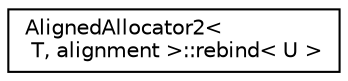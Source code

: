 digraph "Graphical Class Hierarchy"
{
  edge [fontname="Helvetica",fontsize="10",labelfontname="Helvetica",labelfontsize="10"];
  node [fontname="Helvetica",fontsize="10",shape=record];
  rankdir="LR";
  Node1 [label="AlignedAllocator2\<\l T, alignment \>::rebind\< U \>",height=0.2,width=0.4,color="black", fillcolor="white", style="filled",URL="$structAlignedAllocator2_1_1rebind.html"];
}
